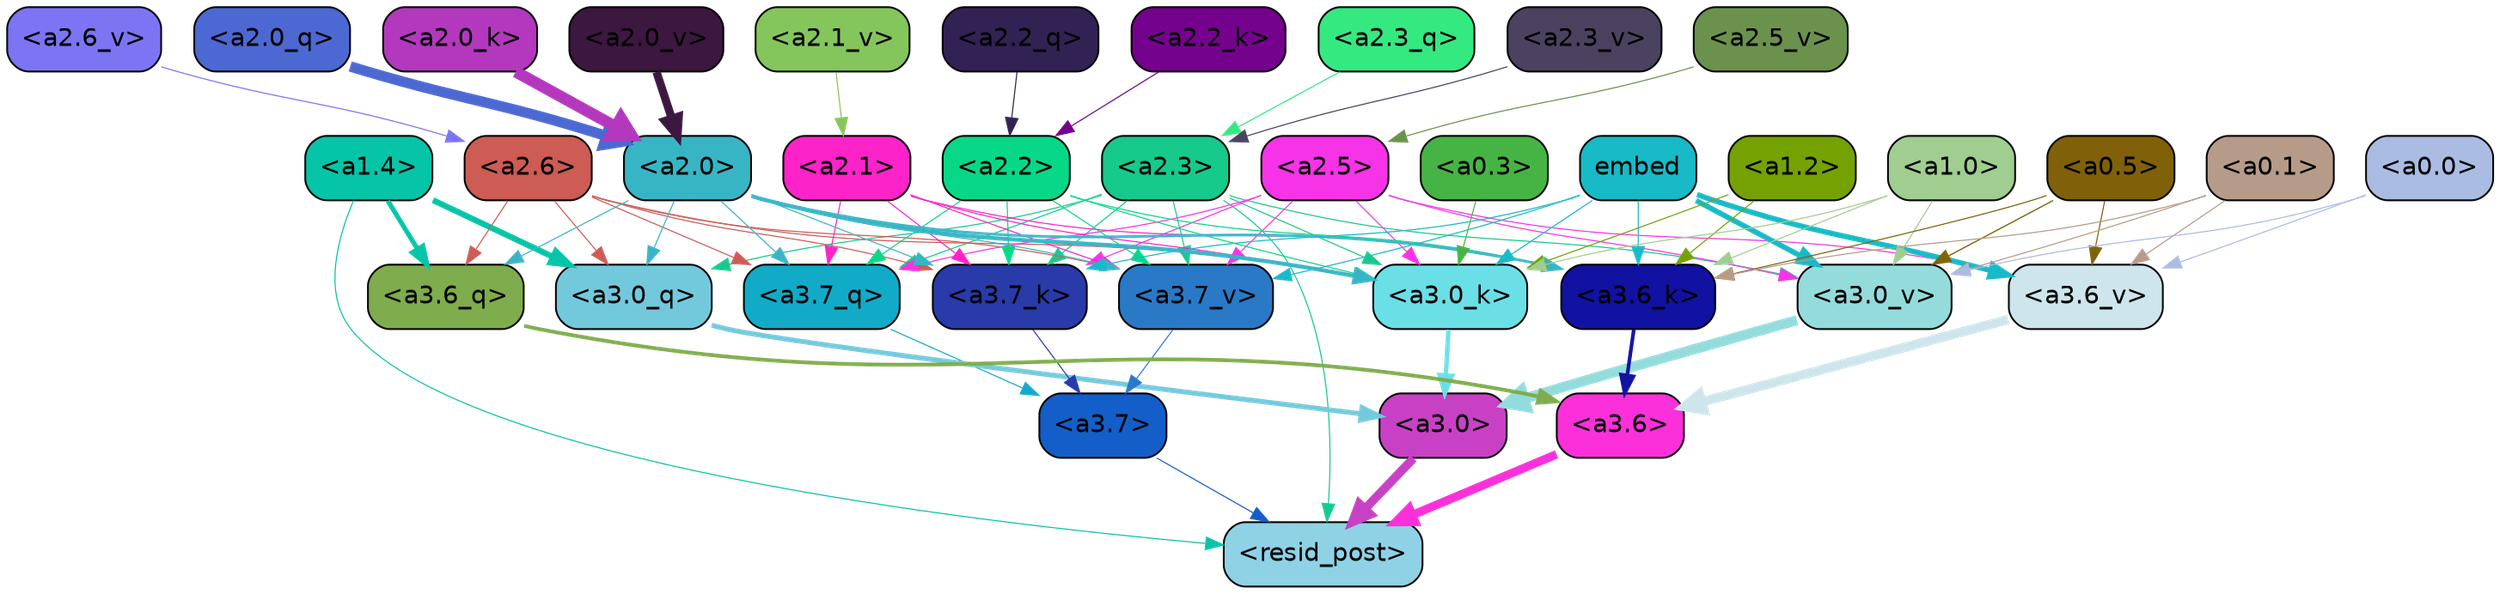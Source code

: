 strict digraph "" {
	graph [bgcolor=transparent,
		layout=dot,
		overlap=false,
		splines=true
	];
	"<a3.7>"	[color=black,
		fillcolor="#135ec8",
		fontname=Helvetica,
		shape=box,
		style="filled, rounded"];
	"<resid_post>"	[color=black,
		fillcolor="#8fd2e6",
		fontname=Helvetica,
		shape=box,
		style="filled, rounded"];
	"<a3.7>" -> "<resid_post>"	[color="#135ec8",
		penwidth=0.6];
	"<a3.6>"	[color=black,
		fillcolor="#fb30da",
		fontname=Helvetica,
		shape=box,
		style="filled, rounded"];
	"<a3.6>" -> "<resid_post>"	[color="#fb30da",
		penwidth=4.751612067222595];
	"<a3.0>"	[color=black,
		fillcolor="#c841c5",
		fontname=Helvetica,
		shape=box,
		style="filled, rounded"];
	"<a3.0>" -> "<resid_post>"	[color="#c841c5",
		penwidth=4.884142994880676];
	"<a2.3>"	[color=black,
		fillcolor="#16ca8c",
		fontname=Helvetica,
		shape=box,
		style="filled, rounded"];
	"<a2.3>" -> "<resid_post>"	[color="#16ca8c",
		penwidth=0.6];
	"<a3.7_q>"	[color=black,
		fillcolor="#11abc8",
		fontname=Helvetica,
		shape=box,
		style="filled, rounded"];
	"<a2.3>" -> "<a3.7_q>"	[color="#16ca8c",
		penwidth=0.6];
	"<a3.0_q>"	[color=black,
		fillcolor="#73c9dc",
		fontname=Helvetica,
		shape=box,
		style="filled, rounded"];
	"<a2.3>" -> "<a3.0_q>"	[color="#16ca8c",
		penwidth=0.6];
	"<a3.7_k>"	[color=black,
		fillcolor="#293aa9",
		fontname=Helvetica,
		shape=box,
		style="filled, rounded"];
	"<a2.3>" -> "<a3.7_k>"	[color="#16ca8c",
		penwidth=0.6];
	"<a3.0_k>"	[color=black,
		fillcolor="#6bdfe6",
		fontname=Helvetica,
		shape=box,
		style="filled, rounded"];
	"<a2.3>" -> "<a3.0_k>"	[color="#16ca8c",
		penwidth=0.6];
	"<a3.7_v>"	[color=black,
		fillcolor="#2979c7",
		fontname=Helvetica,
		shape=box,
		style="filled, rounded"];
	"<a2.3>" -> "<a3.7_v>"	[color="#16ca8c",
		penwidth=0.6];
	"<a3.0_v>"	[color=black,
		fillcolor="#94dcdc",
		fontname=Helvetica,
		shape=box,
		style="filled, rounded"];
	"<a2.3>" -> "<a3.0_v>"	[color="#16ca8c",
		penwidth=0.6];
	"<a1.4>"	[color=black,
		fillcolor="#06c4a7",
		fontname=Helvetica,
		shape=box,
		style="filled, rounded"];
	"<a1.4>" -> "<resid_post>"	[color="#06c4a7",
		penwidth=0.6];
	"<a3.6_q>"	[color=black,
		fillcolor="#7fac4d",
		fontname=Helvetica,
		shape=box,
		style="filled, rounded"];
	"<a1.4>" -> "<a3.6_q>"	[color="#06c4a7",
		penwidth=2.6469622254371643];
	"<a1.4>" -> "<a3.0_q>"	[color="#06c4a7",
		penwidth=3.3040847778320312];
	"<a3.7_q>" -> "<a3.7>"	[color="#11abc8",
		penwidth=0.6];
	"<a3.6_q>" -> "<a3.6>"	[color="#7fac4d",
		penwidth=2.091020345687866];
	"<a3.0_q>" -> "<a3.0>"	[color="#73c9dc",
		penwidth=2.7421876192092896];
	"<a3.7_k>" -> "<a3.7>"	[color="#293aa9",
		penwidth=0.6];
	"<a3.6_k>"	[color=black,
		fillcolor="#1111a2",
		fontname=Helvetica,
		shape=box,
		style="filled, rounded"];
	"<a3.6_k>" -> "<a3.6>"	[color="#1111a2",
		penwidth=2.048597991466522];
	"<a3.0_k>" -> "<a3.0>"	[color="#6bdfe6",
		penwidth=2.476402521133423];
	"<a3.7_v>" -> "<a3.7>"	[color="#2979c7",
		penwidth=0.6];
	"<a3.6_v>"	[color=black,
		fillcolor="#cde5eb",
		fontname=Helvetica,
		shape=box,
		style="filled, rounded"];
	"<a3.6_v>" -> "<a3.6>"	[color="#cde5eb",
		penwidth=5.2550448179244995];
	"<a3.0_v>" -> "<a3.0>"	[color="#94dcdc",
		penwidth=5.652270674705505];
	"<a2.6>"	[color=black,
		fillcolor="#cc5c54",
		fontname=Helvetica,
		shape=box,
		style="filled, rounded"];
	"<a2.6>" -> "<a3.7_q>"	[color="#cc5c54",
		penwidth=0.6];
	"<a2.6>" -> "<a3.6_q>"	[color="#cc5c54",
		penwidth=0.6];
	"<a2.6>" -> "<a3.0_q>"	[color="#cc5c54",
		penwidth=0.6];
	"<a2.6>" -> "<a3.7_k>"	[color="#cc5c54",
		penwidth=0.6];
	"<a2.6>" -> "<a3.0_k>"	[color="#cc5c54",
		penwidth=0.6];
	"<a2.6>" -> "<a3.7_v>"	[color="#cc5c54",
		penwidth=0.6];
	"<a2.5>"	[color=black,
		fillcolor="#f633e7",
		fontname=Helvetica,
		shape=box,
		style="filled, rounded"];
	"<a2.5>" -> "<a3.7_q>"	[color="#f633e7",
		penwidth=0.6];
	"<a2.5>" -> "<a3.7_k>"	[color="#f633e7",
		penwidth=0.6];
	"<a2.5>" -> "<a3.0_k>"	[color="#f633e7",
		penwidth=0.6];
	"<a2.5>" -> "<a3.7_v>"	[color="#f633e7",
		penwidth=0.6];
	"<a2.5>" -> "<a3.6_v>"	[color="#f633e7",
		penwidth=0.6];
	"<a2.5>" -> "<a3.0_v>"	[color="#f633e7",
		penwidth=0.6];
	"<a2.2>"	[color=black,
		fillcolor="#07d887",
		fontname=Helvetica,
		shape=box,
		style="filled, rounded"];
	"<a2.2>" -> "<a3.7_q>"	[color="#07d887",
		penwidth=0.6];
	"<a2.2>" -> "<a3.7_k>"	[color="#07d887",
		penwidth=0.6];
	"<a2.2>" -> "<a3.6_k>"	[color="#07d887",
		penwidth=0.6];
	"<a2.2>" -> "<a3.0_k>"	[color="#07d887",
		penwidth=0.6];
	"<a2.2>" -> "<a3.7_v>"	[color="#07d887",
		penwidth=0.6];
	"<a2.1>"	[color=black,
		fillcolor="#fc23c8",
		fontname=Helvetica,
		shape=box,
		style="filled, rounded"];
	"<a2.1>" -> "<a3.7_q>"	[color="#fc23c8",
		penwidth=0.6];
	"<a2.1>" -> "<a3.7_k>"	[color="#fc23c8",
		penwidth=0.6];
	"<a2.1>" -> "<a3.6_k>"	[color="#fc23c8",
		penwidth=0.6];
	"<a2.1>" -> "<a3.0_k>"	[color="#fc23c8",
		penwidth=0.6];
	"<a2.1>" -> "<a3.7_v>"	[color="#fc23c8",
		penwidth=0.6];
	"<a2.0>"	[color=black,
		fillcolor="#38b5c4",
		fontname=Helvetica,
		shape=box,
		style="filled, rounded"];
	"<a2.0>" -> "<a3.7_q>"	[color="#38b5c4",
		penwidth=0.6];
	"<a2.0>" -> "<a3.6_q>"	[color="#38b5c4",
		penwidth=0.6];
	"<a2.0>" -> "<a3.0_q>"	[color="#38b5c4",
		penwidth=0.6];
	"<a2.0>" -> "<a3.7_k>"	[color="#38b5c4",
		penwidth=0.6];
	"<a2.0>" -> "<a3.6_k>"	[color="#38b5c4",
		penwidth=1.4757367372512817];
	"<a2.0>" -> "<a3.0_k>"	[color="#38b5c4",
		penwidth=2.2137351036071777];
	"<a2.0>" -> "<a3.7_v>"	[color="#38b5c4",
		penwidth=0.6];
	embed	[color=black,
		fillcolor="#17bac6",
		fontname=Helvetica,
		shape=box,
		style="filled, rounded"];
	embed -> "<a3.7_k>"	[color="#17bac6",
		penwidth=0.6];
	embed -> "<a3.6_k>"	[color="#17bac6",
		penwidth=0.6];
	embed -> "<a3.0_k>"	[color="#17bac6",
		penwidth=0.6];
	embed -> "<a3.7_v>"	[color="#17bac6",
		penwidth=0.6];
	embed -> "<a3.6_v>"	[color="#17bac6",
		penwidth=2.9582033157348633];
	embed -> "<a3.0_v>"	[color="#17bac6",
		penwidth=2.972973108291626];
	"<a1.2>"	[color=black,
		fillcolor="#75a202",
		fontname=Helvetica,
		shape=box,
		style="filled, rounded"];
	"<a1.2>" -> "<a3.6_k>"	[color="#75a202",
		penwidth=0.6];
	"<a1.2>" -> "<a3.0_k>"	[color="#75a202",
		penwidth=0.6];
	"<a1.0>"	[color=black,
		fillcolor="#9fce90",
		fontname=Helvetica,
		shape=box,
		style="filled, rounded"];
	"<a1.0>" -> "<a3.6_k>"	[color="#9fce90",
		penwidth=0.6];
	"<a1.0>" -> "<a3.0_k>"	[color="#9fce90",
		penwidth=0.6];
	"<a1.0>" -> "<a3.0_v>"	[color="#9fce90",
		penwidth=0.6];
	"<a0.5>"	[color=black,
		fillcolor="#806109",
		fontname=Helvetica,
		shape=box,
		style="filled, rounded"];
	"<a0.5>" -> "<a3.6_k>"	[color="#806109",
		penwidth=0.6];
	"<a0.5>" -> "<a3.6_v>"	[color="#806109",
		penwidth=0.6];
	"<a0.5>" -> "<a3.0_v>"	[color="#806109",
		penwidth=0.6790935099124908];
	"<a0.1>"	[color=black,
		fillcolor="#b79b89",
		fontname=Helvetica,
		shape=box,
		style="filled, rounded"];
	"<a0.1>" -> "<a3.6_k>"	[color="#b79b89",
		penwidth=0.6];
	"<a0.1>" -> "<a3.6_v>"	[color="#b79b89",
		penwidth=0.6];
	"<a0.1>" -> "<a3.0_v>"	[color="#b79b89",
		penwidth=0.6];
	"<a0.3>"	[color=black,
		fillcolor="#46b445",
		fontname=Helvetica,
		shape=box,
		style="filled, rounded"];
	"<a0.3>" -> "<a3.0_k>"	[color="#46b445",
		penwidth=0.6];
	"<a0.0>"	[color=black,
		fillcolor="#abbce3",
		fontname=Helvetica,
		shape=box,
		style="filled, rounded"];
	"<a0.0>" -> "<a3.6_v>"	[color="#abbce3",
		penwidth=0.6];
	"<a0.0>" -> "<a3.0_v>"	[color="#abbce3",
		penwidth=0.6];
	"<a2.3_q>"	[color=black,
		fillcolor="#35e981",
		fontname=Helvetica,
		shape=box,
		style="filled, rounded"];
	"<a2.3_q>" -> "<a2.3>"	[color="#35e981",
		penwidth=0.6];
	"<a2.2_q>"	[color=black,
		fillcolor="#322254",
		fontname=Helvetica,
		shape=box,
		style="filled, rounded"];
	"<a2.2_q>" -> "<a2.2>"	[color="#322254",
		penwidth=0.6];
	"<a2.0_q>"	[color=black,
		fillcolor="#4c68d2",
		fontname=Helvetica,
		shape=box,
		style="filled, rounded"];
	"<a2.0_q>" -> "<a2.0>"	[color="#4c68d2",
		penwidth=5.819834470748901];
	"<a2.2_k>"	[color=black,
		fillcolor="#75028d",
		fontname=Helvetica,
		shape=box,
		style="filled, rounded"];
	"<a2.2_k>" -> "<a2.2>"	[color="#75028d",
		penwidth=0.6];
	"<a2.0_k>"	[color=black,
		fillcolor="#b338be",
		fontname=Helvetica,
		shape=box,
		style="filled, rounded"];
	"<a2.0_k>" -> "<a2.0>"	[color="#b338be",
		penwidth=6.470837593078613];
	"<a2.6_v>"	[color=black,
		fillcolor="#7d74f4",
		fontname=Helvetica,
		shape=box,
		style="filled, rounded"];
	"<a2.6_v>" -> "<a2.6>"	[color="#7d74f4",
		penwidth=0.6];
	"<a2.5_v>"	[color=black,
		fillcolor="#6b924c",
		fontname=Helvetica,
		shape=box,
		style="filled, rounded"];
	"<a2.5_v>" -> "<a2.5>"	[color="#6b924c",
		penwidth=0.6];
	"<a2.3_v>"	[color=black,
		fillcolor="#4b4260",
		fontname=Helvetica,
		shape=box,
		style="filled, rounded"];
	"<a2.3_v>" -> "<a2.3>"	[color="#4b4260",
		penwidth=0.6];
	"<a2.1_v>"	[color=black,
		fillcolor="#85c65c",
		fontname=Helvetica,
		shape=box,
		style="filled, rounded"];
	"<a2.1_v>" -> "<a2.1>"	[color="#85c65c",
		penwidth=0.6];
	"<a2.0_v>"	[color=black,
		fillcolor="#3c173f",
		fontname=Helvetica,
		shape=box,
		style="filled, rounded"];
	"<a2.0_v>" -> "<a2.0>"	[color="#3c173f",
		penwidth=4.5950857400894165];
}
